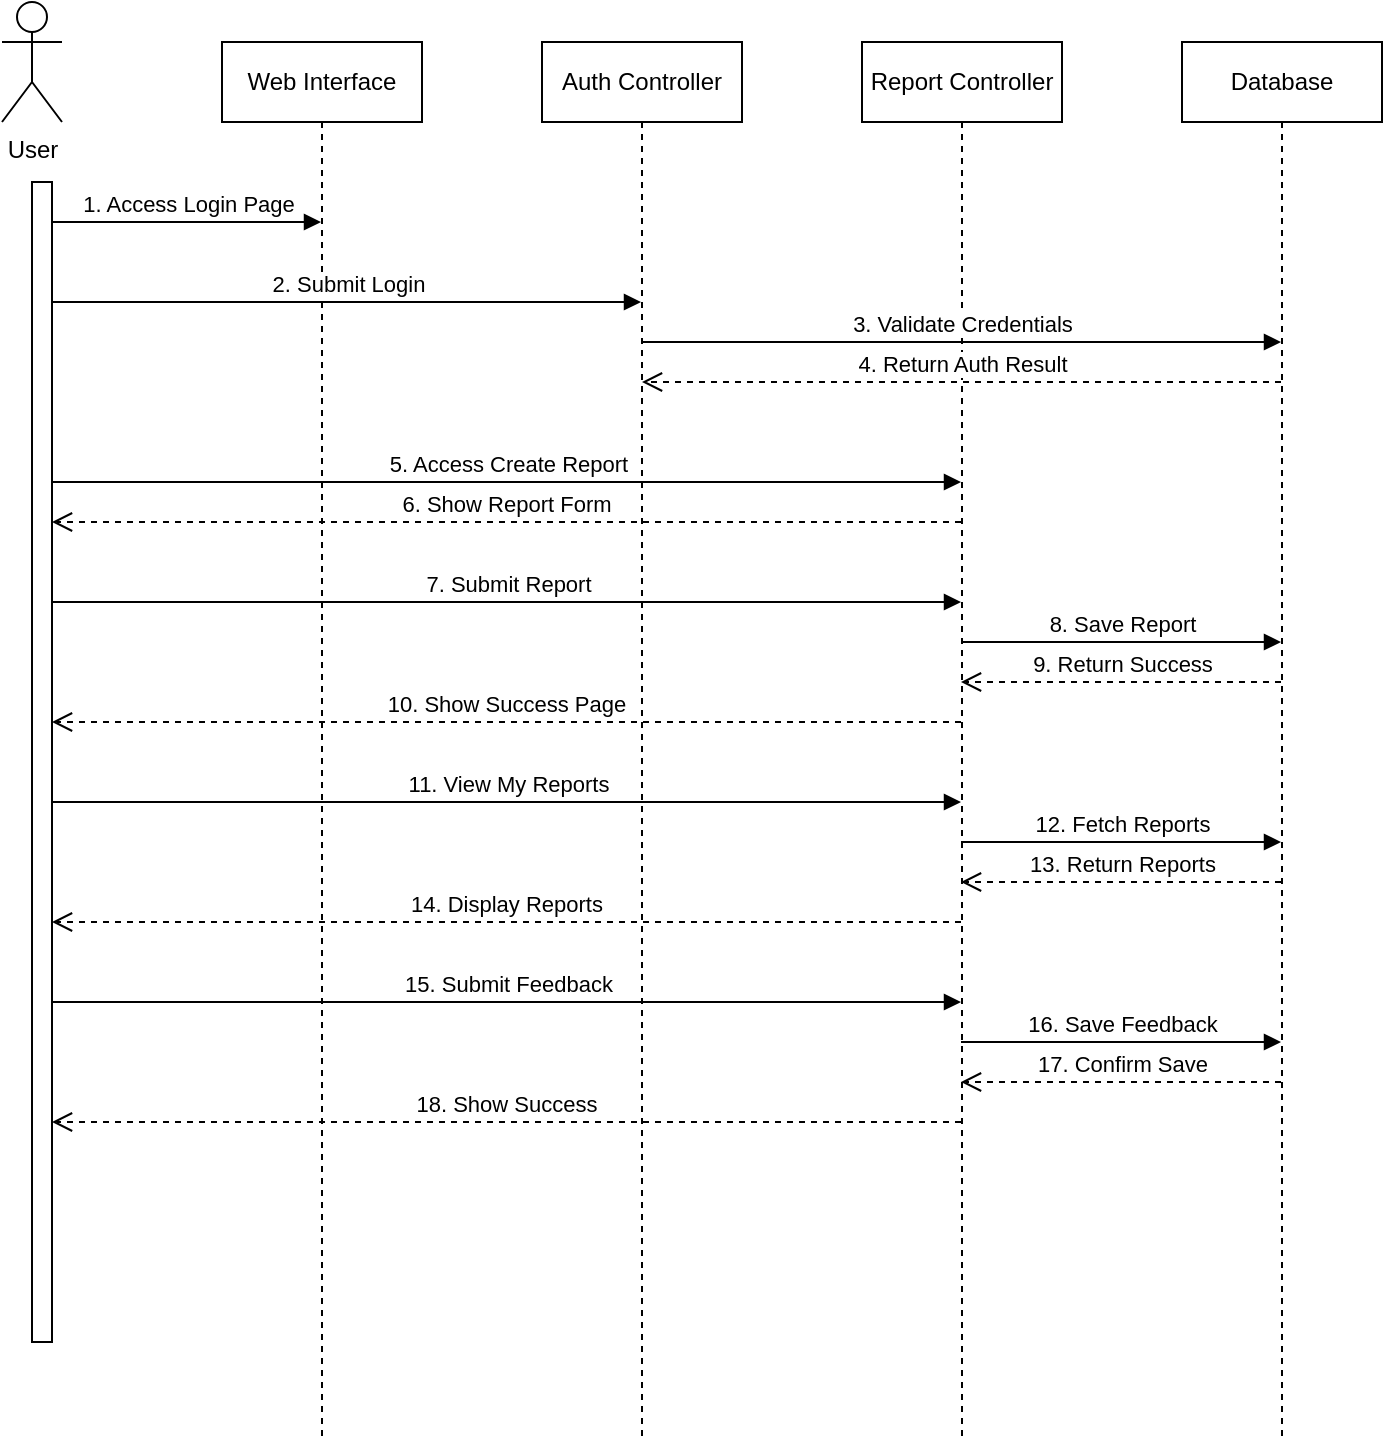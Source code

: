 <mxfile version="14.7.6">
  <diagram name="Sequence Diagram - Main Flow" id="sequence-main">
    <mxGraphModel dx="1422" dy="798" grid="1" gridSize="10" guides="1" tooltips="1" connect="1" arrows="1" fold="1" page="1" pageScale="1" pageWidth="1100" pageHeight="850" background="#ffffff">
      <root>
        <mxCell id="0"/>
        <mxCell id="1" parent="0"/>
        
        <!-- Actors and Systems -->
        <mxCell id="2" value="User" style="shape=umlActor;verticalLabelPosition=bottom;verticalAlign=top;html=1;" vertex="1" parent="1">
          <mxGeometry x="50" y="20" width="30" height="60" as="geometry"/>
        </mxCell>
        <mxCell id="3" value="Web Interface" style="shape=umlLifeline;perimeter=lifelinePerimeter;whiteSpace=wrap;html=1;container=1;collapsible=0;recursiveResize=0;outlineConnect=0;" vertex="1" parent="1">
          <mxGeometry x="160" y="40" width="100" height="700" as="geometry"/>
        </mxCell>
        <mxCell id="4" value="Auth Controller" style="shape=umlLifeline;perimeter=lifelinePerimeter;whiteSpace=wrap;html=1;container=1;collapsible=0;recursiveResize=0;outlineConnect=0;" vertex="1" parent="1">
          <mxGeometry x="320" y="40" width="100" height="700" as="geometry"/>
        </mxCell>
        <mxCell id="5" value="Report Controller" style="shape=umlLifeline;perimeter=lifelinePerimeter;whiteSpace=wrap;html=1;container=1;collapsible=0;recursiveResize=0;outlineConnect=0;" vertex="1" parent="1">
          <mxGeometry x="480" y="40" width="100" height="700" as="geometry"/>
        </mxCell>
        <mxCell id="6" value="Database" style="shape=umlLifeline;perimeter=lifelinePerimeter;whiteSpace=wrap;html=1;container=1;collapsible=0;recursiveResize=0;outlineConnect=0;" vertex="1" parent="1">
          <mxGeometry x="640" y="40" width="100" height="700" as="geometry"/>
        </mxCell>

        <!-- Login Flow -->
        <mxCell id="7" value="" style="html=1;points=[];perimeter=orthogonalPerimeter;" vertex="1" parent="1">
          <mxGeometry x="65" y="110" width="10" height="580" as="geometry"/>
        </mxCell>
        <mxCell id="8" value="1. Access Login Page" style="html=1;verticalAlign=bottom;endArrow=block;" edge="1" parent="1" source="7" target="3">
          <mxGeometry relative="1" as="geometry">
            <mxPoint x="75" y="130" as="sourcePoint"/>
            <mxPoint x="205" y="130" as="targetPoint"/>
            <Array as="points">
              <mxPoint x="150" y="130"/>
            </Array>
          </mxGeometry>
        </mxCell>
        <mxCell id="9" value="2. Submit Login" style="html=1;verticalAlign=bottom;endArrow=block;" edge="1" parent="1">
          <mxGeometry relative="1" as="geometry">
            <mxPoint x="75" y="170" as="sourcePoint"/>
            <mxPoint x="369.5" y="170" as="targetPoint"/>
          </mxGeometry>
        </mxCell>
        <mxCell id="10" value="3. Validate Credentials" style="html=1;verticalAlign=bottom;endArrow=block;" edge="1" parent="1">
          <mxGeometry relative="1" as="geometry">
            <mxPoint x="370" y="190" as="sourcePoint"/>
            <mxPoint x="689.5" y="190" as="targetPoint"/>
          </mxGeometry>
        </mxCell>
        <mxCell id="11" value="4. Return Auth Result" style="html=1;verticalAlign=bottom;endArrow=open;dashed=1;endSize=8;" edge="1" parent="1">
          <mxGeometry relative="1" as="geometry">
            <mxPoint x="689.5" y="210" as="sourcePoint"/>
            <mxPoint x="370" y="210" as="targetPoint"/>
          </mxGeometry>
        </mxCell>

        <!-- Report Creation Flow -->
        <mxCell id="12" value="5. Access Create Report" style="html=1;verticalAlign=bottom;endArrow=block;" edge="1" parent="1">
          <mxGeometry relative="1" as="geometry">
            <mxPoint x="75" y="260" as="sourcePoint"/>
            <mxPoint x="529.5" y="260" as="targetPoint"/>
          </mxGeometry>
        </mxCell>
        <mxCell id="13" value="6. Show Report Form" style="html=1;verticalAlign=bottom;endArrow=open;dashed=1;endSize=8;" edge="1" parent="1">
          <mxGeometry relative="1" as="geometry">
            <mxPoint x="529.5" y="280" as="sourcePoint"/>
            <mxPoint x="75" y="280" as="targetPoint"/>
          </mxGeometry>
        </mxCell>
        <mxCell id="14" value="7. Submit Report" style="html=1;verticalAlign=bottom;endArrow=block;" edge="1" parent="1">
          <mxGeometry relative="1" as="geometry">
            <mxPoint x="75" y="320" as="sourcePoint"/>
            <mxPoint x="529.5" y="320" as="targetPoint"/>
          </mxGeometry>
        </mxCell>
        <mxCell id="15" value="8. Save Report" style="html=1;verticalAlign=bottom;endArrow=block;" edge="1" parent="1">
          <mxGeometry relative="1" as="geometry">
            <mxPoint x="529.5" y="340" as="sourcePoint"/>
            <mxPoint x="689.5" y="340" as="targetPoint"/>
          </mxGeometry>
        </mxCell>
        <mxCell id="16" value="9. Return Success" style="html=1;verticalAlign=bottom;endArrow=open;dashed=1;endSize=8;" edge="1" parent="1">
          <mxGeometry relative="1" as="geometry">
            <mxPoint x="689.5" y="360" as="sourcePoint"/>
            <mxPoint x="529.5" y="360" as="targetPoint"/>
          </mxGeometry>
        </mxCell>
        <mxCell id="17" value="10. Show Success Page" style="html=1;verticalAlign=bottom;endArrow=open;dashed=1;endSize=8;" edge="1" parent="1">
          <mxGeometry relative="1" as="geometry">
            <mxPoint x="529.5" y="380" as="sourcePoint"/>
            <mxPoint x="75" y="380" as="targetPoint"/>
          </mxGeometry>
        </mxCell>

        <!-- View Reports Flow -->
        <mxCell id="18" value="11. View My Reports" style="html=1;verticalAlign=bottom;endArrow=block;" edge="1" parent="1">
          <mxGeometry relative="1" as="geometry">
            <mxPoint x="75" y="420" as="sourcePoint"/>
            <mxPoint x="529.5" y="420" as="targetPoint"/>
          </mxGeometry>
        </mxCell>
        <mxCell id="19" value="12. Fetch Reports" style="html=1;verticalAlign=bottom;endArrow=block;" edge="1" parent="1">
          <mxGeometry relative="1" as="geometry">
            <mxPoint x="529.5" y="440" as="sourcePoint"/>
            <mxPoint x="689.5" y="440" as="targetPoint"/>
          </mxGeometry>
        </mxCell>
        <mxCell id="20" value="13. Return Reports" style="html=1;verticalAlign=bottom;endArrow=open;dashed=1;endSize=8;" edge="1" parent="1">
          <mxGeometry relative="1" as="geometry">
            <mxPoint x="689.5" y="460" as="sourcePoint"/>
            <mxPoint x="529.5" y="460" as="targetPoint"/>
          </mxGeometry>
        </mxCell>
        <mxCell id="21" value="14. Display Reports" style="html=1;verticalAlign=bottom;endArrow=open;dashed=1;endSize=8;" edge="1" parent="1">
          <mxGeometry relative="1" as="geometry">
            <mxPoint x="529.5" y="480" as="sourcePoint"/>
            <mxPoint x="75" y="480" as="targetPoint"/>
          </mxGeometry>
        </mxCell>

        <!-- Feedback Flow -->
        <mxCell id="22" value="15. Submit Feedback" style="html=1;verticalAlign=bottom;endArrow=block;" edge="1" parent="1">
          <mxGeometry relative="1" as="geometry">
            <mxPoint x="75" y="520" as="sourcePoint"/>
            <mxPoint x="529.5" y="520" as="targetPoint"/>
          </mxGeometry>
        </mxCell>
        <mxCell id="23" value="16. Save Feedback" style="html=1;verticalAlign=bottom;endArrow=block;" edge="1" parent="1">
          <mxGeometry relative="1" as="geometry">
            <mxPoint x="529.5" y="540" as="sourcePoint"/>
            <mxPoint x="689.5" y="540" as="targetPoint"/>
          </mxGeometry>
        </mxCell>
        <mxCell id="24" value="17. Confirm Save" style="html=1;verticalAlign=bottom;endArrow=open;dashed=1;endSize=8;" edge="1" parent="1">
          <mxGeometry relative="1" as="geometry">
            <mxPoint x="689.5" y="560" as="sourcePoint"/>
            <mxPoint x="529.5" y="560" as="targetPoint"/>
          </mxGeometry>
        </mxCell>
        <mxCell id="25" value="18. Show Success" style="html=1;verticalAlign=bottom;endArrow=open;dashed=1;endSize=8;" edge="1" parent="1">
          <mxGeometry relative="1" as="geometry">
            <mxPoint x="529.5" y="580" as="sourcePoint"/>
            <mxPoint x="75" y="580" as="targetPoint"/>
          </mxGeometry>
        </mxCell>

      </root>
    </mxGraphModel>
  </diagram>
</mxfile>
